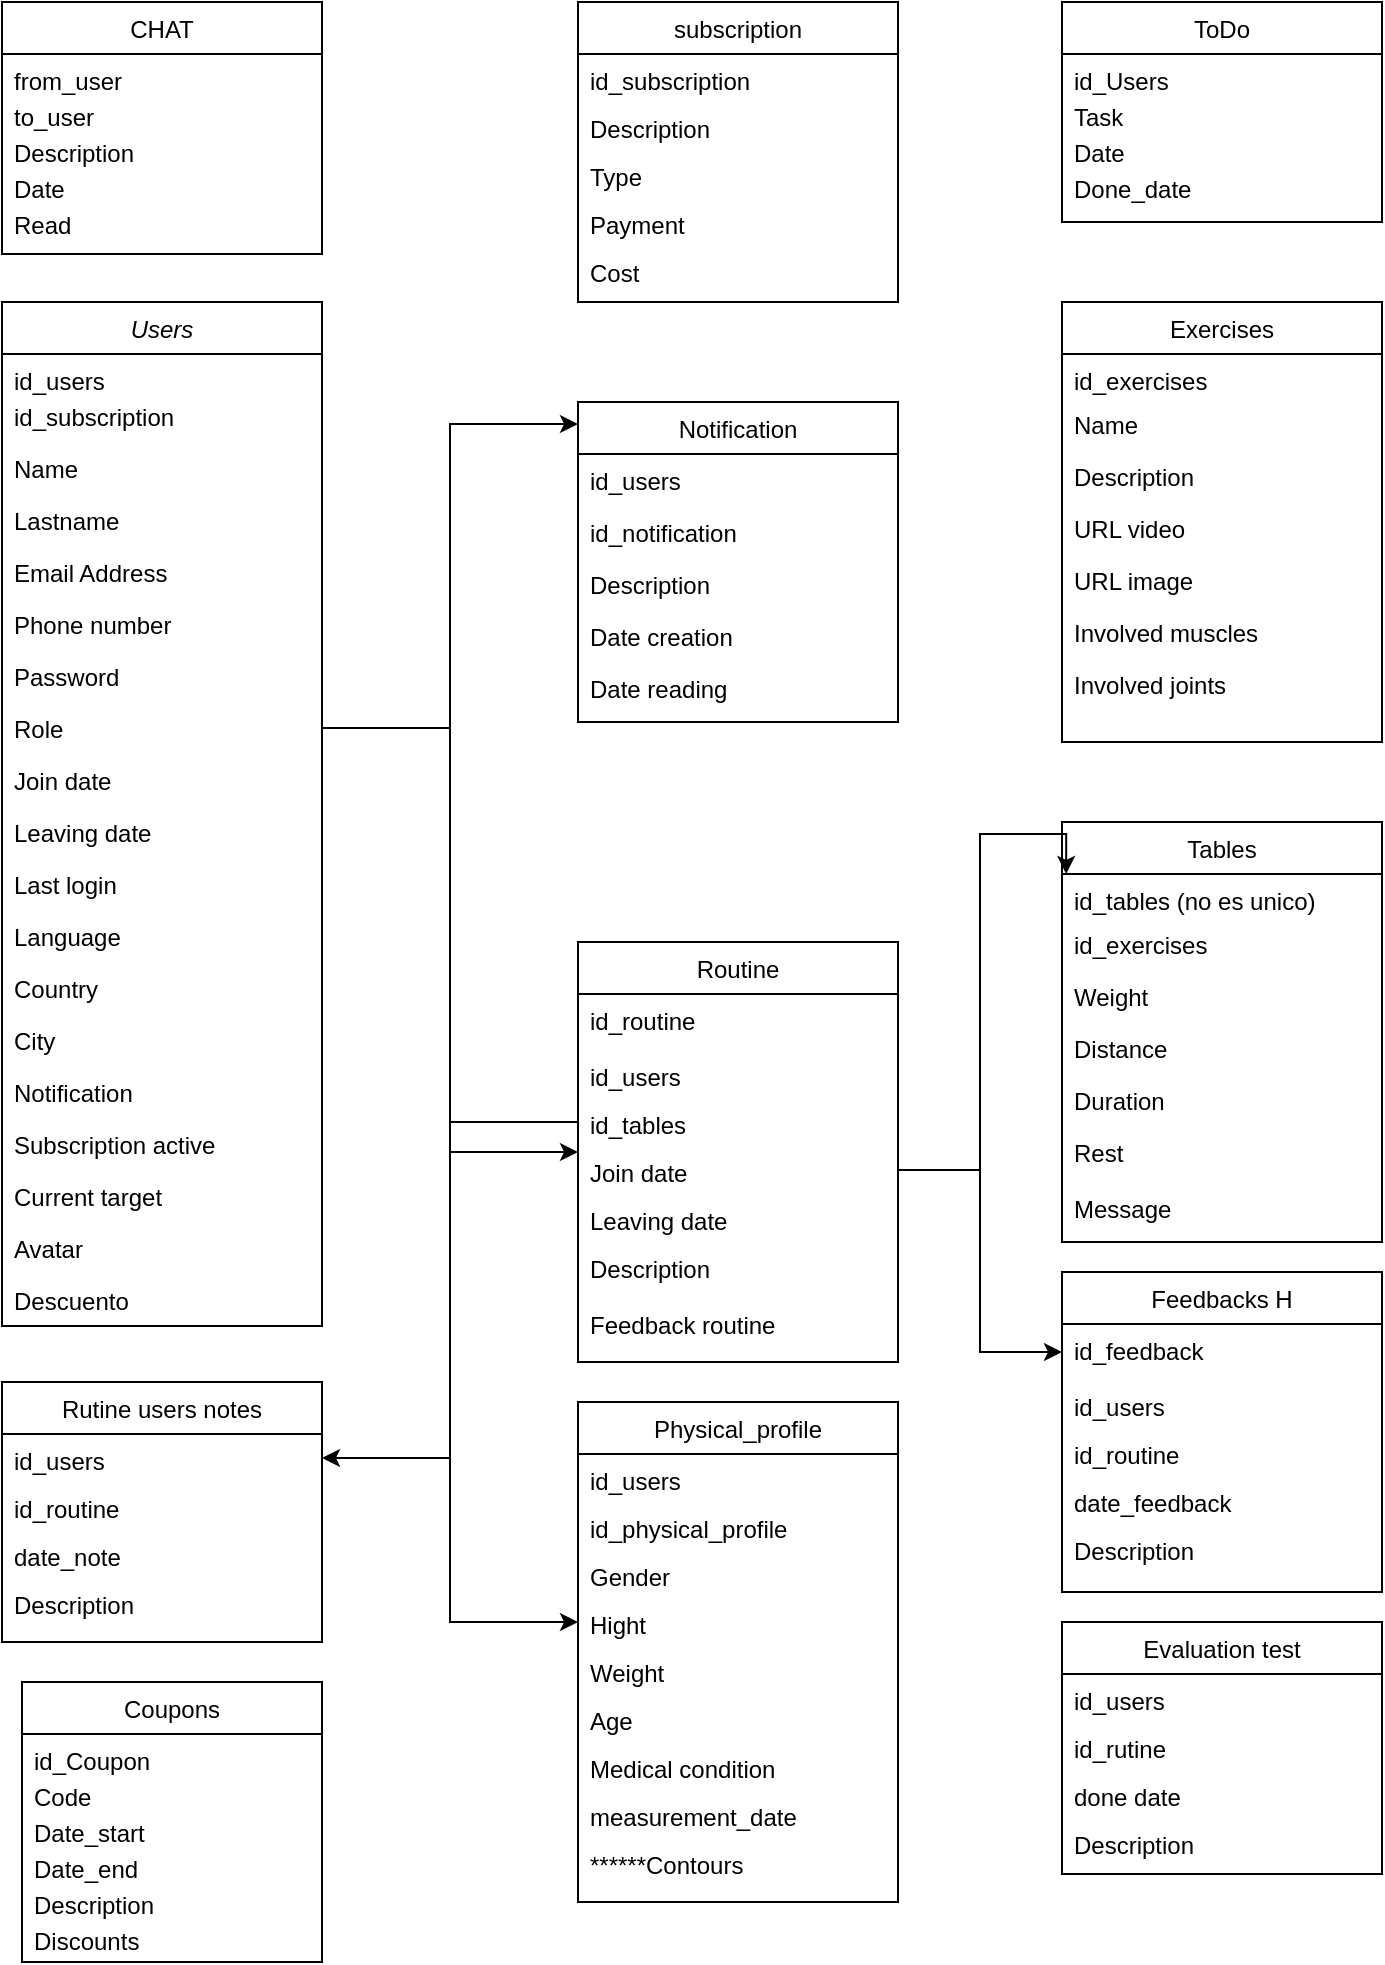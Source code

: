 <mxfile version="21.5.0" type="github">
  <diagram id="C5RBs43oDa-KdzZeNtuy" name="Page-1">
    <mxGraphModel dx="1235" dy="708" grid="1" gridSize="10" guides="1" tooltips="1" connect="1" arrows="1" fold="1" page="1" pageScale="1" pageWidth="827" pageHeight="1169" math="0" shadow="0">
      <root>
        <mxCell id="WIyWlLk6GJQsqaUBKTNV-0" />
        <mxCell id="WIyWlLk6GJQsqaUBKTNV-1" parent="WIyWlLk6GJQsqaUBKTNV-0" />
        <mxCell id="zkfFHV4jXpPFQw0GAbJ--0" value="Users" style="swimlane;fontStyle=2;align=center;verticalAlign=top;childLayout=stackLayout;horizontal=1;startSize=26;horizontalStack=0;resizeParent=1;resizeLast=0;collapsible=1;marginBottom=0;rounded=0;shadow=0;strokeWidth=1;" parent="WIyWlLk6GJQsqaUBKTNV-1" vertex="1">
          <mxGeometry x="60" y="180" width="160" height="512" as="geometry">
            <mxRectangle x="230" y="140" width="160" height="26" as="alternateBounds" />
          </mxGeometry>
        </mxCell>
        <mxCell id="e5BtcsWPOi4VYvRs_lGN-6" value="id_users" style="text;align=left;verticalAlign=top;spacingLeft=4;spacingRight=4;overflow=hidden;rotatable=0;points=[[0,0.5],[1,0.5]];portConstraint=eastwest;" parent="zkfFHV4jXpPFQw0GAbJ--0" vertex="1">
          <mxGeometry y="26" width="160" height="18" as="geometry" />
        </mxCell>
        <mxCell id="e5BtcsWPOi4VYvRs_lGN-13" value="id_subscription" style="text;align=left;verticalAlign=top;spacingLeft=4;spacingRight=4;overflow=hidden;rotatable=0;points=[[0,0.5],[1,0.5]];portConstraint=eastwest;" parent="zkfFHV4jXpPFQw0GAbJ--0" vertex="1">
          <mxGeometry y="44" width="160" height="26" as="geometry" />
        </mxCell>
        <mxCell id="zkfFHV4jXpPFQw0GAbJ--1" value="Name" style="text;align=left;verticalAlign=top;spacingLeft=4;spacingRight=4;overflow=hidden;rotatable=0;points=[[0,0.5],[1,0.5]];portConstraint=eastwest;" parent="zkfFHV4jXpPFQw0GAbJ--0" vertex="1">
          <mxGeometry y="70" width="160" height="26" as="geometry" />
        </mxCell>
        <mxCell id="zkfFHV4jXpPFQw0GAbJ--2" value="Lastname" style="text;align=left;verticalAlign=top;spacingLeft=4;spacingRight=4;overflow=hidden;rotatable=0;points=[[0,0.5],[1,0.5]];portConstraint=eastwest;rounded=0;shadow=0;html=0;" parent="zkfFHV4jXpPFQw0GAbJ--0" vertex="1">
          <mxGeometry y="96" width="160" height="26" as="geometry" />
        </mxCell>
        <mxCell id="zkfFHV4jXpPFQw0GAbJ--3" value="Email Address" style="text;align=left;verticalAlign=top;spacingLeft=4;spacingRight=4;overflow=hidden;rotatable=0;points=[[0,0.5],[1,0.5]];portConstraint=eastwest;rounded=0;shadow=0;html=0;" parent="zkfFHV4jXpPFQw0GAbJ--0" vertex="1">
          <mxGeometry y="122" width="160" height="26" as="geometry" />
        </mxCell>
        <mxCell id="zkfFHV4jXpPFQw0GAbJ--5" value="Phone number" style="text;align=left;verticalAlign=top;spacingLeft=4;spacingRight=4;overflow=hidden;rotatable=0;points=[[0,0.5],[1,0.5]];portConstraint=eastwest;" parent="zkfFHV4jXpPFQw0GAbJ--0" vertex="1">
          <mxGeometry y="148" width="160" height="26" as="geometry" />
        </mxCell>
        <mxCell id="e5BtcsWPOi4VYvRs_lGN-0" value="Password" style="text;align=left;verticalAlign=top;spacingLeft=4;spacingRight=4;overflow=hidden;rotatable=0;points=[[0,0.5],[1,0.5]];portConstraint=eastwest;" parent="zkfFHV4jXpPFQw0GAbJ--0" vertex="1">
          <mxGeometry y="174" width="160" height="26" as="geometry" />
        </mxCell>
        <mxCell id="e5BtcsWPOi4VYvRs_lGN-1" value="Role" style="text;align=left;verticalAlign=top;spacingLeft=4;spacingRight=4;overflow=hidden;rotatable=0;points=[[0,0.5],[1,0.5]];portConstraint=eastwest;" parent="zkfFHV4jXpPFQw0GAbJ--0" vertex="1">
          <mxGeometry y="200" width="160" height="26" as="geometry" />
        </mxCell>
        <mxCell id="e5BtcsWPOi4VYvRs_lGN-2" value="Join date" style="text;align=left;verticalAlign=top;spacingLeft=4;spacingRight=4;overflow=hidden;rotatable=0;points=[[0,0.5],[1,0.5]];portConstraint=eastwest;" parent="zkfFHV4jXpPFQw0GAbJ--0" vertex="1">
          <mxGeometry y="226" width="160" height="26" as="geometry" />
        </mxCell>
        <mxCell id="e5BtcsWPOi4VYvRs_lGN-3" value="Leaving date" style="text;align=left;verticalAlign=top;spacingLeft=4;spacingRight=4;overflow=hidden;rotatable=0;points=[[0,0.5],[1,0.5]];portConstraint=eastwest;" parent="zkfFHV4jXpPFQw0GAbJ--0" vertex="1">
          <mxGeometry y="252" width="160" height="26" as="geometry" />
        </mxCell>
        <mxCell id="e5BtcsWPOi4VYvRs_lGN-7" value="Last login" style="text;align=left;verticalAlign=top;spacingLeft=4;spacingRight=4;overflow=hidden;rotatable=0;points=[[0,0.5],[1,0.5]];portConstraint=eastwest;" parent="zkfFHV4jXpPFQw0GAbJ--0" vertex="1">
          <mxGeometry y="278" width="160" height="26" as="geometry" />
        </mxCell>
        <mxCell id="e5BtcsWPOi4VYvRs_lGN-8" value="Language" style="text;align=left;verticalAlign=top;spacingLeft=4;spacingRight=4;overflow=hidden;rotatable=0;points=[[0,0.5],[1,0.5]];portConstraint=eastwest;" parent="zkfFHV4jXpPFQw0GAbJ--0" vertex="1">
          <mxGeometry y="304" width="160" height="26" as="geometry" />
        </mxCell>
        <mxCell id="e5BtcsWPOi4VYvRs_lGN-9" value="Country" style="text;align=left;verticalAlign=top;spacingLeft=4;spacingRight=4;overflow=hidden;rotatable=0;points=[[0,0.5],[1,0.5]];portConstraint=eastwest;" parent="zkfFHV4jXpPFQw0GAbJ--0" vertex="1">
          <mxGeometry y="330" width="160" height="26" as="geometry" />
        </mxCell>
        <mxCell id="e5BtcsWPOi4VYvRs_lGN-10" value="City" style="text;align=left;verticalAlign=top;spacingLeft=4;spacingRight=4;overflow=hidden;rotatable=0;points=[[0,0.5],[1,0.5]];portConstraint=eastwest;" parent="zkfFHV4jXpPFQw0GAbJ--0" vertex="1">
          <mxGeometry y="356" width="160" height="26" as="geometry" />
        </mxCell>
        <mxCell id="e5BtcsWPOi4VYvRs_lGN-11" value="Notification" style="text;align=left;verticalAlign=top;spacingLeft=4;spacingRight=4;overflow=hidden;rotatable=0;points=[[0,0.5],[1,0.5]];portConstraint=eastwest;" parent="zkfFHV4jXpPFQw0GAbJ--0" vertex="1">
          <mxGeometry y="382" width="160" height="26" as="geometry" />
        </mxCell>
        <mxCell id="e5BtcsWPOi4VYvRs_lGN-25" value="Subscription active" style="text;align=left;verticalAlign=top;spacingLeft=4;spacingRight=4;overflow=hidden;rotatable=0;points=[[0,0.5],[1,0.5]];portConstraint=eastwest;" parent="zkfFHV4jXpPFQw0GAbJ--0" vertex="1">
          <mxGeometry y="408" width="160" height="26" as="geometry" />
        </mxCell>
        <mxCell id="e5BtcsWPOi4VYvRs_lGN-65" value="Current target" style="text;align=left;verticalAlign=top;spacingLeft=4;spacingRight=4;overflow=hidden;rotatable=0;points=[[0,0.5],[1,0.5]];portConstraint=eastwest;" parent="zkfFHV4jXpPFQw0GAbJ--0" vertex="1">
          <mxGeometry y="434" width="160" height="26" as="geometry" />
        </mxCell>
        <mxCell id="h6KpYBcm1l3YhVfB6UMz-25" value="Avatar" style="text;align=left;verticalAlign=top;spacingLeft=4;spacingRight=4;overflow=hidden;rotatable=0;points=[[0,0.5],[1,0.5]];portConstraint=eastwest;" parent="zkfFHV4jXpPFQw0GAbJ--0" vertex="1">
          <mxGeometry y="460" width="160" height="26" as="geometry" />
        </mxCell>
        <mxCell id="fWXhhuIdikymEo7S85Rh-11" value="Descuento" style="text;align=left;verticalAlign=top;spacingLeft=4;spacingRight=4;overflow=hidden;rotatable=0;points=[[0,0.5],[1,0.5]];portConstraint=eastwest;" vertex="1" parent="zkfFHV4jXpPFQw0GAbJ--0">
          <mxGeometry y="486" width="160" height="26" as="geometry" />
        </mxCell>
        <mxCell id="zkfFHV4jXpPFQw0GAbJ--6" value="Exercises" style="swimlane;fontStyle=0;align=center;verticalAlign=top;childLayout=stackLayout;horizontal=1;startSize=26;horizontalStack=0;resizeParent=1;resizeLast=0;collapsible=1;marginBottom=0;rounded=0;shadow=0;strokeWidth=1;" parent="WIyWlLk6GJQsqaUBKTNV-1" vertex="1">
          <mxGeometry x="590" y="180" width="160" height="220" as="geometry">
            <mxRectangle x="130" y="380" width="160" height="26" as="alternateBounds" />
          </mxGeometry>
        </mxCell>
        <mxCell id="zkfFHV4jXpPFQw0GAbJ--7" value="id_exercises" style="text;align=left;verticalAlign=top;spacingLeft=4;spacingRight=4;overflow=hidden;rotatable=0;points=[[0,0.5],[1,0.5]];portConstraint=eastwest;" parent="zkfFHV4jXpPFQw0GAbJ--6" vertex="1">
          <mxGeometry y="26" width="160" height="22" as="geometry" />
        </mxCell>
        <mxCell id="zkfFHV4jXpPFQw0GAbJ--8" value="Name" style="text;align=left;verticalAlign=top;spacingLeft=4;spacingRight=4;overflow=hidden;rotatable=0;points=[[0,0.5],[1,0.5]];portConstraint=eastwest;rounded=0;shadow=0;html=0;" parent="zkfFHV4jXpPFQw0GAbJ--6" vertex="1">
          <mxGeometry y="48" width="160" height="26" as="geometry" />
        </mxCell>
        <mxCell id="zkfFHV4jXpPFQw0GAbJ--10" value="Description" style="text;align=left;verticalAlign=top;spacingLeft=4;spacingRight=4;overflow=hidden;rotatable=0;points=[[0,0.5],[1,0.5]];portConstraint=eastwest;fontStyle=0;strokeWidth=0;strokeColor=none;" parent="zkfFHV4jXpPFQw0GAbJ--6" vertex="1">
          <mxGeometry y="74" width="160" height="26" as="geometry" />
        </mxCell>
        <mxCell id="e5BtcsWPOi4VYvRs_lGN-26" value="URL video" style="text;align=left;verticalAlign=top;spacingLeft=4;spacingRight=4;overflow=hidden;rotatable=0;points=[[0,0.5],[1,0.5]];portConstraint=eastwest;fontStyle=0;strokeColor=none;" parent="zkfFHV4jXpPFQw0GAbJ--6" vertex="1">
          <mxGeometry y="100" width="160" height="26" as="geometry" />
        </mxCell>
        <mxCell id="zkfFHV4jXpPFQw0GAbJ--11" value="URL image" style="text;align=left;verticalAlign=top;spacingLeft=4;spacingRight=4;overflow=hidden;rotatable=0;points=[[0,0.5],[1,0.5]];portConstraint=eastwest;" parent="zkfFHV4jXpPFQw0GAbJ--6" vertex="1">
          <mxGeometry y="126" width="160" height="26" as="geometry" />
        </mxCell>
        <mxCell id="e5BtcsWPOi4VYvRs_lGN-27" value="Involved muscles" style="text;align=left;verticalAlign=top;spacingLeft=4;spacingRight=4;overflow=hidden;rotatable=0;points=[[0,0.5],[1,0.5]];portConstraint=eastwest;" parent="zkfFHV4jXpPFQw0GAbJ--6" vertex="1">
          <mxGeometry y="152" width="160" height="26" as="geometry" />
        </mxCell>
        <mxCell id="e5BtcsWPOi4VYvRs_lGN-28" value="Involved joints" style="text;align=left;verticalAlign=top;spacingLeft=4;spacingRight=4;overflow=hidden;rotatable=0;points=[[0,0.5],[1,0.5]];portConstraint=eastwest;" parent="zkfFHV4jXpPFQw0GAbJ--6" vertex="1">
          <mxGeometry y="178" width="160" height="26" as="geometry" />
        </mxCell>
        <mxCell id="zkfFHV4jXpPFQw0GAbJ--13" value="subscription" style="swimlane;fontStyle=0;align=center;verticalAlign=top;childLayout=stackLayout;horizontal=1;startSize=26;horizontalStack=0;resizeParent=1;resizeLast=0;collapsible=1;marginBottom=0;rounded=0;shadow=0;strokeWidth=1;" parent="WIyWlLk6GJQsqaUBKTNV-1" vertex="1">
          <mxGeometry x="348" y="30" width="160" height="150" as="geometry">
            <mxRectangle x="340" y="380" width="170" height="26" as="alternateBounds" />
          </mxGeometry>
        </mxCell>
        <mxCell id="zkfFHV4jXpPFQw0GAbJ--14" value="id_subscription" style="text;align=left;verticalAlign=top;spacingLeft=4;spacingRight=4;overflow=hidden;rotatable=0;points=[[0,0.5],[1,0.5]];portConstraint=eastwest;" parent="zkfFHV4jXpPFQw0GAbJ--13" vertex="1">
          <mxGeometry y="26" width="160" height="24" as="geometry" />
        </mxCell>
        <mxCell id="e5BtcsWPOi4VYvRs_lGN-15" value="Description" style="text;align=left;verticalAlign=top;spacingLeft=4;spacingRight=4;overflow=hidden;rotatable=0;points=[[0,0.5],[1,0.5]];portConstraint=eastwest;" parent="zkfFHV4jXpPFQw0GAbJ--13" vertex="1">
          <mxGeometry y="50" width="160" height="24" as="geometry" />
        </mxCell>
        <mxCell id="e5BtcsWPOi4VYvRs_lGN-21" value="Type" style="text;align=left;verticalAlign=top;spacingLeft=4;spacingRight=4;overflow=hidden;rotatable=0;points=[[0,0.5],[1,0.5]];portConstraint=eastwest;" parent="zkfFHV4jXpPFQw0GAbJ--13" vertex="1">
          <mxGeometry y="74" width="160" height="24" as="geometry" />
        </mxCell>
        <mxCell id="e5BtcsWPOi4VYvRs_lGN-22" value="Payment" style="text;align=left;verticalAlign=top;spacingLeft=4;spacingRight=4;overflow=hidden;rotatable=0;points=[[0,0.5],[1,0.5]];portConstraint=eastwest;" parent="zkfFHV4jXpPFQw0GAbJ--13" vertex="1">
          <mxGeometry y="98" width="160" height="24" as="geometry" />
        </mxCell>
        <mxCell id="e5BtcsWPOi4VYvRs_lGN-23" value="Cost" style="text;align=left;verticalAlign=top;spacingLeft=4;spacingRight=4;overflow=hidden;rotatable=0;points=[[0,0.5],[1,0.5]];portConstraint=eastwest;" parent="zkfFHV4jXpPFQw0GAbJ--13" vertex="1">
          <mxGeometry y="122" width="160" height="24" as="geometry" />
        </mxCell>
        <mxCell id="zkfFHV4jXpPFQw0GAbJ--17" value="Notification" style="swimlane;fontStyle=0;align=center;verticalAlign=top;childLayout=stackLayout;horizontal=1;startSize=26;horizontalStack=0;resizeParent=1;resizeLast=0;collapsible=1;marginBottom=0;rounded=0;shadow=0;strokeWidth=1;" parent="WIyWlLk6GJQsqaUBKTNV-1" vertex="1">
          <mxGeometry x="348" y="230" width="160" height="160" as="geometry">
            <mxRectangle x="550" y="140" width="160" height="26" as="alternateBounds" />
          </mxGeometry>
        </mxCell>
        <mxCell id="zkfFHV4jXpPFQw0GAbJ--18" value="id_users" style="text;align=left;verticalAlign=top;spacingLeft=4;spacingRight=4;overflow=hidden;rotatable=0;points=[[0,0.5],[1,0.5]];portConstraint=eastwest;" parent="zkfFHV4jXpPFQw0GAbJ--17" vertex="1">
          <mxGeometry y="26" width="160" height="26" as="geometry" />
        </mxCell>
        <mxCell id="zkfFHV4jXpPFQw0GAbJ--19" value="id_notification" style="text;align=left;verticalAlign=top;spacingLeft=4;spacingRight=4;overflow=hidden;rotatable=0;points=[[0,0.5],[1,0.5]];portConstraint=eastwest;rounded=0;shadow=0;html=0;" parent="zkfFHV4jXpPFQw0GAbJ--17" vertex="1">
          <mxGeometry y="52" width="160" height="26" as="geometry" />
        </mxCell>
        <mxCell id="zkfFHV4jXpPFQw0GAbJ--20" value="Description" style="text;align=left;verticalAlign=top;spacingLeft=4;spacingRight=4;overflow=hidden;rotatable=0;points=[[0,0.5],[1,0.5]];portConstraint=eastwest;rounded=0;shadow=0;html=0;" parent="zkfFHV4jXpPFQw0GAbJ--17" vertex="1">
          <mxGeometry y="78" width="160" height="26" as="geometry" />
        </mxCell>
        <mxCell id="zkfFHV4jXpPFQw0GAbJ--22" value="Date creation" style="text;align=left;verticalAlign=top;spacingLeft=4;spacingRight=4;overflow=hidden;rotatable=0;points=[[0,0.5],[1,0.5]];portConstraint=eastwest;rounded=0;shadow=0;html=0;" parent="zkfFHV4jXpPFQw0GAbJ--17" vertex="1">
          <mxGeometry y="104" width="160" height="26" as="geometry" />
        </mxCell>
        <mxCell id="zkfFHV4jXpPFQw0GAbJ--24" value="Date reading" style="text;align=left;verticalAlign=top;spacingLeft=4;spacingRight=4;overflow=hidden;rotatable=0;points=[[0,0.5],[1,0.5]];portConstraint=eastwest;" parent="zkfFHV4jXpPFQw0GAbJ--17" vertex="1">
          <mxGeometry y="130" width="160" height="26" as="geometry" />
        </mxCell>
        <mxCell id="e5BtcsWPOi4VYvRs_lGN-12" style="edgeStyle=orthogonalEdgeStyle;rounded=0;orthogonalLoop=1;jettySize=auto;html=1;entryX=0;entryY=0.069;entryDx=0;entryDy=0;entryPerimeter=0;" parent="WIyWlLk6GJQsqaUBKTNV-1" source="e5BtcsWPOi4VYvRs_lGN-1" target="zkfFHV4jXpPFQw0GAbJ--17" edge="1">
          <mxGeometry relative="1" as="geometry" />
        </mxCell>
        <mxCell id="e5BtcsWPOi4VYvRs_lGN-29" value="Tables" style="swimlane;fontStyle=0;align=center;verticalAlign=top;childLayout=stackLayout;horizontal=1;startSize=26;horizontalStack=0;resizeParent=1;resizeLast=0;collapsible=1;marginBottom=0;rounded=0;shadow=0;strokeWidth=1;" parent="WIyWlLk6GJQsqaUBKTNV-1" vertex="1">
          <mxGeometry x="590" y="440" width="160" height="210" as="geometry">
            <mxRectangle x="130" y="380" width="160" height="26" as="alternateBounds" />
          </mxGeometry>
        </mxCell>
        <mxCell id="e5BtcsWPOi4VYvRs_lGN-30" value="id_tables (no es unico)" style="text;align=left;verticalAlign=top;spacingLeft=4;spacingRight=4;overflow=hidden;rotatable=0;points=[[0,0.5],[1,0.5]];portConstraint=eastwest;" parent="e5BtcsWPOi4VYvRs_lGN-29" vertex="1">
          <mxGeometry y="26" width="160" height="22" as="geometry" />
        </mxCell>
        <mxCell id="e5BtcsWPOi4VYvRs_lGN-31" value="id_exercises" style="text;align=left;verticalAlign=top;spacingLeft=4;spacingRight=4;overflow=hidden;rotatable=0;points=[[0,0.5],[1,0.5]];portConstraint=eastwest;rounded=0;shadow=0;html=0;" parent="e5BtcsWPOi4VYvRs_lGN-29" vertex="1">
          <mxGeometry y="48" width="160" height="26" as="geometry" />
        </mxCell>
        <mxCell id="e5BtcsWPOi4VYvRs_lGN-32" value="Weight" style="text;align=left;verticalAlign=top;spacingLeft=4;spacingRight=4;overflow=hidden;rotatable=0;points=[[0,0.5],[1,0.5]];portConstraint=eastwest;fontStyle=0;strokeWidth=0;strokeColor=none;" parent="e5BtcsWPOi4VYvRs_lGN-29" vertex="1">
          <mxGeometry y="74" width="160" height="26" as="geometry" />
        </mxCell>
        <mxCell id="e5BtcsWPOi4VYvRs_lGN-76" value="Distance" style="text;align=left;verticalAlign=top;spacingLeft=4;spacingRight=4;overflow=hidden;rotatable=0;points=[[0,0.5],[1,0.5]];portConstraint=eastwest;fontStyle=0;strokeColor=none;" parent="e5BtcsWPOi4VYvRs_lGN-29" vertex="1">
          <mxGeometry y="100" width="160" height="26" as="geometry" />
        </mxCell>
        <mxCell id="e5BtcsWPOi4VYvRs_lGN-33" value="Duration" style="text;align=left;verticalAlign=top;spacingLeft=4;spacingRight=4;overflow=hidden;rotatable=0;points=[[0,0.5],[1,0.5]];portConstraint=eastwest;fontStyle=0;strokeColor=none;" parent="e5BtcsWPOi4VYvRs_lGN-29" vertex="1">
          <mxGeometry y="126" width="160" height="26" as="geometry" />
        </mxCell>
        <mxCell id="e5BtcsWPOi4VYvRs_lGN-47" value="Rest" style="text;align=left;verticalAlign=top;spacingLeft=4;spacingRight=4;overflow=hidden;rotatable=0;points=[[0,0.5],[1,0.5]];portConstraint=eastwest;fontStyle=0;strokeColor=none;" parent="e5BtcsWPOi4VYvRs_lGN-29" vertex="1">
          <mxGeometry y="152" width="160" height="28" as="geometry" />
        </mxCell>
        <mxCell id="h6KpYBcm1l3YhVfB6UMz-24" value="Message" style="text;align=left;verticalAlign=top;spacingLeft=4;spacingRight=4;overflow=hidden;rotatable=0;points=[[0,0.5],[1,0.5]];portConstraint=eastwest;fontStyle=0;strokeColor=none;" parent="e5BtcsWPOi4VYvRs_lGN-29" vertex="1">
          <mxGeometry y="180" width="160" height="28" as="geometry" />
        </mxCell>
        <mxCell id="e5BtcsWPOi4VYvRs_lGN-37" value="Routine" style="swimlane;fontStyle=0;align=center;verticalAlign=top;childLayout=stackLayout;horizontal=1;startSize=26;horizontalStack=0;resizeParent=1;resizeLast=0;collapsible=1;marginBottom=0;rounded=0;shadow=0;strokeWidth=1;" parent="WIyWlLk6GJQsqaUBKTNV-1" vertex="1">
          <mxGeometry x="348" y="500" width="160" height="210" as="geometry">
            <mxRectangle x="340" y="380" width="170" height="26" as="alternateBounds" />
          </mxGeometry>
        </mxCell>
        <mxCell id="h6KpYBcm1l3YhVfB6UMz-8" value="id_routine" style="text;align=left;verticalAlign=top;spacingLeft=4;spacingRight=4;overflow=hidden;rotatable=0;points=[[0,0.5],[1,0.5]];portConstraint=eastwest;" parent="e5BtcsWPOi4VYvRs_lGN-37" vertex="1">
          <mxGeometry y="26" width="160" height="28" as="geometry" />
        </mxCell>
        <mxCell id="e5BtcsWPOi4VYvRs_lGN-38" value="id_users" style="text;align=left;verticalAlign=top;spacingLeft=4;spacingRight=4;overflow=hidden;rotatable=0;points=[[0,0.5],[1,0.5]];portConstraint=eastwest;" parent="e5BtcsWPOi4VYvRs_lGN-37" vertex="1">
          <mxGeometry y="54" width="160" height="24" as="geometry" />
        </mxCell>
        <mxCell id="e5BtcsWPOi4VYvRs_lGN-39" value="id_tables" style="text;align=left;verticalAlign=top;spacingLeft=4;spacingRight=4;overflow=hidden;rotatable=0;points=[[0,0.5],[1,0.5]];portConstraint=eastwest;" parent="e5BtcsWPOi4VYvRs_lGN-37" vertex="1">
          <mxGeometry y="78" width="160" height="24" as="geometry" />
        </mxCell>
        <mxCell id="e5BtcsWPOi4VYvRs_lGN-43" value="Join date" style="text;align=left;verticalAlign=top;spacingLeft=4;spacingRight=4;overflow=hidden;rotatable=0;points=[[0,0.5],[1,0.5]];portConstraint=eastwest;" parent="e5BtcsWPOi4VYvRs_lGN-37" vertex="1">
          <mxGeometry y="102" width="160" height="24" as="geometry" />
        </mxCell>
        <mxCell id="e5BtcsWPOi4VYvRs_lGN-44" value="Leaving date" style="text;align=left;verticalAlign=top;spacingLeft=4;spacingRight=4;overflow=hidden;rotatable=0;points=[[0,0.5],[1,0.5]];portConstraint=eastwest;" parent="e5BtcsWPOi4VYvRs_lGN-37" vertex="1">
          <mxGeometry y="126" width="160" height="24" as="geometry" />
        </mxCell>
        <mxCell id="e5BtcsWPOi4VYvRs_lGN-64" value="Description" style="text;align=left;verticalAlign=top;spacingLeft=4;spacingRight=4;overflow=hidden;rotatable=0;points=[[0,0.5],[1,0.5]];portConstraint=eastwest;" parent="e5BtcsWPOi4VYvRs_lGN-37" vertex="1">
          <mxGeometry y="150" width="160" height="28" as="geometry" />
        </mxCell>
        <mxCell id="h6KpYBcm1l3YhVfB6UMz-11" value="Feedback routine" style="text;align=left;verticalAlign=top;spacingLeft=4;spacingRight=4;overflow=hidden;rotatable=0;points=[[0,0.5],[1,0.5]];portConstraint=eastwest;" parent="e5BtcsWPOi4VYvRs_lGN-37" vertex="1">
          <mxGeometry y="178" width="160" height="28" as="geometry" />
        </mxCell>
        <mxCell id="e5BtcsWPOi4VYvRs_lGN-45" style="edgeStyle=orthogonalEdgeStyle;rounded=0;orthogonalLoop=1;jettySize=auto;html=1;entryX=0;entryY=0.5;entryDx=0;entryDy=0;" parent="WIyWlLk6GJQsqaUBKTNV-1" source="e5BtcsWPOi4VYvRs_lGN-1" target="e5BtcsWPOi4VYvRs_lGN-37" edge="1">
          <mxGeometry relative="1" as="geometry" />
        </mxCell>
        <mxCell id="e5BtcsWPOi4VYvRs_lGN-46" style="edgeStyle=orthogonalEdgeStyle;rounded=0;orthogonalLoop=1;jettySize=auto;html=1;exitX=1;exitY=0.5;exitDx=0;exitDy=0;entryX=0.013;entryY=0;entryDx=0;entryDy=0;entryPerimeter=0;" parent="WIyWlLk6GJQsqaUBKTNV-1" source="e5BtcsWPOi4VYvRs_lGN-43" target="e5BtcsWPOi4VYvRs_lGN-30" edge="1">
          <mxGeometry relative="1" as="geometry" />
        </mxCell>
        <mxCell id="e5BtcsWPOi4VYvRs_lGN-49" value="Physical_profile" style="swimlane;fontStyle=0;align=center;verticalAlign=top;childLayout=stackLayout;horizontal=1;startSize=26;horizontalStack=0;resizeParent=1;resizeLast=0;collapsible=1;marginBottom=0;rounded=0;shadow=0;strokeWidth=1;" parent="WIyWlLk6GJQsqaUBKTNV-1" vertex="1">
          <mxGeometry x="348" y="730" width="160" height="250" as="geometry">
            <mxRectangle x="340" y="380" width="170" height="26" as="alternateBounds" />
          </mxGeometry>
        </mxCell>
        <mxCell id="e5BtcsWPOi4VYvRs_lGN-51" value="id_users" style="text;align=left;verticalAlign=top;spacingLeft=4;spacingRight=4;overflow=hidden;rotatable=0;points=[[0,0.5],[1,0.5]];portConstraint=eastwest;" parent="e5BtcsWPOi4VYvRs_lGN-49" vertex="1">
          <mxGeometry y="26" width="160" height="24" as="geometry" />
        </mxCell>
        <mxCell id="e5BtcsWPOi4VYvRs_lGN-66" value="id_physical_profile" style="text;align=left;verticalAlign=top;spacingLeft=4;spacingRight=4;overflow=hidden;rotatable=0;points=[[0,0.5],[1,0.5]];portConstraint=eastwest;" parent="e5BtcsWPOi4VYvRs_lGN-49" vertex="1">
          <mxGeometry y="50" width="160" height="24" as="geometry" />
        </mxCell>
        <mxCell id="e5BtcsWPOi4VYvRs_lGN-52" value="Gender" style="text;align=left;verticalAlign=top;spacingLeft=4;spacingRight=4;overflow=hidden;rotatable=0;points=[[0,0.5],[1,0.5]];portConstraint=eastwest;" parent="e5BtcsWPOi4VYvRs_lGN-49" vertex="1">
          <mxGeometry y="74" width="160" height="24" as="geometry" />
        </mxCell>
        <mxCell id="e5BtcsWPOi4VYvRs_lGN-53" value="Hight" style="text;align=left;verticalAlign=top;spacingLeft=4;spacingRight=4;overflow=hidden;rotatable=0;points=[[0,0.5],[1,0.5]];portConstraint=eastwest;" parent="e5BtcsWPOi4VYvRs_lGN-49" vertex="1">
          <mxGeometry y="98" width="160" height="24" as="geometry" />
        </mxCell>
        <mxCell id="e5BtcsWPOi4VYvRs_lGN-54" value="Weight" style="text;align=left;verticalAlign=top;spacingLeft=4;spacingRight=4;overflow=hidden;rotatable=0;points=[[0,0.5],[1,0.5]];portConstraint=eastwest;" parent="e5BtcsWPOi4VYvRs_lGN-49" vertex="1">
          <mxGeometry y="122" width="160" height="24" as="geometry" />
        </mxCell>
        <mxCell id="e5BtcsWPOi4VYvRs_lGN-57" value="Age" style="text;align=left;verticalAlign=top;spacingLeft=4;spacingRight=4;overflow=hidden;rotatable=0;points=[[0,0.5],[1,0.5]];portConstraint=eastwest;" parent="e5BtcsWPOi4VYvRs_lGN-49" vertex="1">
          <mxGeometry y="146" width="160" height="24" as="geometry" />
        </mxCell>
        <mxCell id="e5BtcsWPOi4VYvRs_lGN-67" value="Medical condition" style="text;align=left;verticalAlign=top;spacingLeft=4;spacingRight=4;overflow=hidden;rotatable=0;points=[[0,0.5],[1,0.5]];portConstraint=eastwest;" parent="e5BtcsWPOi4VYvRs_lGN-49" vertex="1">
          <mxGeometry y="170" width="160" height="24" as="geometry" />
        </mxCell>
        <mxCell id="e5BtcsWPOi4VYvRs_lGN-68" value="measurement_date" style="text;align=left;verticalAlign=top;spacingLeft=4;spacingRight=4;overflow=hidden;rotatable=0;points=[[0,0.5],[1,0.5]];portConstraint=eastwest;" parent="e5BtcsWPOi4VYvRs_lGN-49" vertex="1">
          <mxGeometry y="194" width="160" height="24" as="geometry" />
        </mxCell>
        <mxCell id="e5BtcsWPOi4VYvRs_lGN-69" value="******Contours" style="text;align=left;verticalAlign=top;spacingLeft=4;spacingRight=4;overflow=hidden;rotatable=0;points=[[0,0.5],[1,0.5]];portConstraint=eastwest;" parent="e5BtcsWPOi4VYvRs_lGN-49" vertex="1">
          <mxGeometry y="218" width="160" height="24" as="geometry" />
        </mxCell>
        <mxCell id="e5BtcsWPOi4VYvRs_lGN-56" style="edgeStyle=orthogonalEdgeStyle;rounded=0;orthogonalLoop=1;jettySize=auto;html=1;entryX=0;entryY=0.5;entryDx=0;entryDy=0;" parent="WIyWlLk6GJQsqaUBKTNV-1" source="e5BtcsWPOi4VYvRs_lGN-1" target="e5BtcsWPOi4VYvRs_lGN-53" edge="1">
          <mxGeometry relative="1" as="geometry">
            <mxPoint x="170" y="820" as="targetPoint" />
          </mxGeometry>
        </mxCell>
        <mxCell id="h6KpYBcm1l3YhVfB6UMz-0" value="Evaluation test" style="swimlane;fontStyle=0;align=center;verticalAlign=top;childLayout=stackLayout;horizontal=1;startSize=26;horizontalStack=0;resizeParent=1;resizeLast=0;collapsible=1;marginBottom=0;rounded=0;shadow=0;strokeWidth=1;" parent="WIyWlLk6GJQsqaUBKTNV-1" vertex="1">
          <mxGeometry x="590" y="840" width="160" height="126" as="geometry">
            <mxRectangle x="340" y="380" width="170" height="26" as="alternateBounds" />
          </mxGeometry>
        </mxCell>
        <mxCell id="h6KpYBcm1l3YhVfB6UMz-1" value="id_users" style="text;align=left;verticalAlign=top;spacingLeft=4;spacingRight=4;overflow=hidden;rotatable=0;points=[[0,0.5],[1,0.5]];portConstraint=eastwest;" parent="h6KpYBcm1l3YhVfB6UMz-0" vertex="1">
          <mxGeometry y="26" width="160" height="24" as="geometry" />
        </mxCell>
        <mxCell id="h6KpYBcm1l3YhVfB6UMz-2" value="id_rutine" style="text;align=left;verticalAlign=top;spacingLeft=4;spacingRight=4;overflow=hidden;rotatable=0;points=[[0,0.5],[1,0.5]];portConstraint=eastwest;" parent="h6KpYBcm1l3YhVfB6UMz-0" vertex="1">
          <mxGeometry y="50" width="160" height="24" as="geometry" />
        </mxCell>
        <mxCell id="h6KpYBcm1l3YhVfB6UMz-3" value="done date" style="text;align=left;verticalAlign=top;spacingLeft=4;spacingRight=4;overflow=hidden;rotatable=0;points=[[0,0.5],[1,0.5]];portConstraint=eastwest;" parent="h6KpYBcm1l3YhVfB6UMz-0" vertex="1">
          <mxGeometry y="74" width="160" height="24" as="geometry" />
        </mxCell>
        <mxCell id="h6KpYBcm1l3YhVfB6UMz-5" value="Description" style="text;align=left;verticalAlign=top;spacingLeft=4;spacingRight=4;overflow=hidden;rotatable=0;points=[[0,0.5],[1,0.5]];portConstraint=eastwest;" parent="h6KpYBcm1l3YhVfB6UMz-0" vertex="1">
          <mxGeometry y="98" width="160" height="28" as="geometry" />
        </mxCell>
        <mxCell id="h6KpYBcm1l3YhVfB6UMz-12" value="Feedbacks H" style="swimlane;fontStyle=0;align=center;verticalAlign=top;childLayout=stackLayout;horizontal=1;startSize=26;horizontalStack=0;resizeParent=1;resizeLast=0;collapsible=1;marginBottom=0;rounded=0;shadow=0;strokeWidth=1;" parent="WIyWlLk6GJQsqaUBKTNV-1" vertex="1">
          <mxGeometry x="590" y="665" width="160" height="160" as="geometry">
            <mxRectangle x="340" y="380" width="170" height="26" as="alternateBounds" />
          </mxGeometry>
        </mxCell>
        <mxCell id="h6KpYBcm1l3YhVfB6UMz-17" value="id_feedback" style="text;align=left;verticalAlign=top;spacingLeft=4;spacingRight=4;overflow=hidden;rotatable=0;points=[[0,0.5],[1,0.5]];portConstraint=eastwest;" parent="h6KpYBcm1l3YhVfB6UMz-12" vertex="1">
          <mxGeometry y="26" width="160" height="28" as="geometry" />
        </mxCell>
        <mxCell id="h6KpYBcm1l3YhVfB6UMz-13" value="id_users" style="text;align=left;verticalAlign=top;spacingLeft=4;spacingRight=4;overflow=hidden;rotatable=0;points=[[0,0.5],[1,0.5]];portConstraint=eastwest;" parent="h6KpYBcm1l3YhVfB6UMz-12" vertex="1">
          <mxGeometry y="54" width="160" height="24" as="geometry" />
        </mxCell>
        <mxCell id="h6KpYBcm1l3YhVfB6UMz-14" value="id_routine" style="text;align=left;verticalAlign=top;spacingLeft=4;spacingRight=4;overflow=hidden;rotatable=0;points=[[0,0.5],[1,0.5]];portConstraint=eastwest;" parent="h6KpYBcm1l3YhVfB6UMz-12" vertex="1">
          <mxGeometry y="78" width="160" height="24" as="geometry" />
        </mxCell>
        <mxCell id="h6KpYBcm1l3YhVfB6UMz-15" value="date_feedback" style="text;align=left;verticalAlign=top;spacingLeft=4;spacingRight=4;overflow=hidden;rotatable=0;points=[[0,0.5],[1,0.5]];portConstraint=eastwest;" parent="h6KpYBcm1l3YhVfB6UMz-12" vertex="1">
          <mxGeometry y="102" width="160" height="24" as="geometry" />
        </mxCell>
        <mxCell id="h6KpYBcm1l3YhVfB6UMz-16" value="Description" style="text;align=left;verticalAlign=top;spacingLeft=4;spacingRight=4;overflow=hidden;rotatable=0;points=[[0,0.5],[1,0.5]];portConstraint=eastwest;" parent="h6KpYBcm1l3YhVfB6UMz-12" vertex="1">
          <mxGeometry y="126" width="160" height="28" as="geometry" />
        </mxCell>
        <mxCell id="h6KpYBcm1l3YhVfB6UMz-18" value="Rutine users notes" style="swimlane;fontStyle=0;align=center;verticalAlign=top;childLayout=stackLayout;horizontal=1;startSize=26;horizontalStack=0;resizeParent=1;resizeLast=0;collapsible=1;marginBottom=0;rounded=0;shadow=0;strokeWidth=1;" parent="WIyWlLk6GJQsqaUBKTNV-1" vertex="1">
          <mxGeometry x="60" y="720" width="160" height="130" as="geometry">
            <mxRectangle x="340" y="380" width="170" height="26" as="alternateBounds" />
          </mxGeometry>
        </mxCell>
        <mxCell id="h6KpYBcm1l3YhVfB6UMz-20" value="id_users" style="text;align=left;verticalAlign=top;spacingLeft=4;spacingRight=4;overflow=hidden;rotatable=0;points=[[0,0.5],[1,0.5]];portConstraint=eastwest;" parent="h6KpYBcm1l3YhVfB6UMz-18" vertex="1">
          <mxGeometry y="26" width="160" height="24" as="geometry" />
        </mxCell>
        <mxCell id="h6KpYBcm1l3YhVfB6UMz-21" value="id_routine" style="text;align=left;verticalAlign=top;spacingLeft=4;spacingRight=4;overflow=hidden;rotatable=0;points=[[0,0.5],[1,0.5]];portConstraint=eastwest;" parent="h6KpYBcm1l3YhVfB6UMz-18" vertex="1">
          <mxGeometry y="50" width="160" height="24" as="geometry" />
        </mxCell>
        <mxCell id="h6KpYBcm1l3YhVfB6UMz-22" value="date_note" style="text;align=left;verticalAlign=top;spacingLeft=4;spacingRight=4;overflow=hidden;rotatable=0;points=[[0,0.5],[1,0.5]];portConstraint=eastwest;" parent="h6KpYBcm1l3YhVfB6UMz-18" vertex="1">
          <mxGeometry y="74" width="160" height="24" as="geometry" />
        </mxCell>
        <mxCell id="h6KpYBcm1l3YhVfB6UMz-23" value="Description" style="text;align=left;verticalAlign=top;spacingLeft=4;spacingRight=4;overflow=hidden;rotatable=0;points=[[0,0.5],[1,0.5]];portConstraint=eastwest;" parent="h6KpYBcm1l3YhVfB6UMz-18" vertex="1">
          <mxGeometry y="98" width="160" height="28" as="geometry" />
        </mxCell>
        <mxCell id="h6KpYBcm1l3YhVfB6UMz-26" style="edgeStyle=orthogonalEdgeStyle;rounded=0;orthogonalLoop=1;jettySize=auto;html=1;exitX=1;exitY=0.5;exitDx=0;exitDy=0;entryX=0;entryY=0.5;entryDx=0;entryDy=0;" parent="WIyWlLk6GJQsqaUBKTNV-1" source="e5BtcsWPOi4VYvRs_lGN-43" target="h6KpYBcm1l3YhVfB6UMz-17" edge="1">
          <mxGeometry relative="1" as="geometry" />
        </mxCell>
        <mxCell id="h6KpYBcm1l3YhVfB6UMz-27" style="edgeStyle=orthogonalEdgeStyle;rounded=0;orthogonalLoop=1;jettySize=auto;html=1;exitX=0;exitY=0.5;exitDx=0;exitDy=0;entryX=1;entryY=0.5;entryDx=0;entryDy=0;" parent="WIyWlLk6GJQsqaUBKTNV-1" source="e5BtcsWPOi4VYvRs_lGN-39" target="h6KpYBcm1l3YhVfB6UMz-20" edge="1">
          <mxGeometry relative="1" as="geometry" />
        </mxCell>
        <mxCell id="h6KpYBcm1l3YhVfB6UMz-29" value="CHAT" style="swimlane;fontStyle=0;align=center;verticalAlign=top;childLayout=stackLayout;horizontal=1;startSize=26;horizontalStack=0;resizeParent=1;resizeLast=0;collapsible=1;marginBottom=0;rounded=0;shadow=0;strokeWidth=1;" parent="WIyWlLk6GJQsqaUBKTNV-1" vertex="1">
          <mxGeometry x="60" y="30" width="160" height="126" as="geometry">
            <mxRectangle x="340" y="380" width="170" height="26" as="alternateBounds" />
          </mxGeometry>
        </mxCell>
        <mxCell id="fWXhhuIdikymEo7S85Rh-0" value="from_user" style="text;align=left;verticalAlign=top;spacingLeft=4;spacingRight=4;overflow=hidden;rotatable=0;points=[[0,0.5],[1,0.5]];portConstraint=eastwest;" vertex="1" parent="h6KpYBcm1l3YhVfB6UMz-29">
          <mxGeometry y="26" width="160" height="18" as="geometry" />
        </mxCell>
        <mxCell id="fWXhhuIdikymEo7S85Rh-1" value="to_user" style="text;align=left;verticalAlign=top;spacingLeft=4;spacingRight=4;overflow=hidden;rotatable=0;points=[[0,0.5],[1,0.5]];portConstraint=eastwest;" vertex="1" parent="h6KpYBcm1l3YhVfB6UMz-29">
          <mxGeometry y="44" width="160" height="18" as="geometry" />
        </mxCell>
        <mxCell id="fWXhhuIdikymEo7S85Rh-2" value="Description" style="text;align=left;verticalAlign=top;spacingLeft=4;spacingRight=4;overflow=hidden;rotatable=0;points=[[0,0.5],[1,0.5]];portConstraint=eastwest;" vertex="1" parent="h6KpYBcm1l3YhVfB6UMz-29">
          <mxGeometry y="62" width="160" height="18" as="geometry" />
        </mxCell>
        <mxCell id="fWXhhuIdikymEo7S85Rh-3" value="Date" style="text;align=left;verticalAlign=top;spacingLeft=4;spacingRight=4;overflow=hidden;rotatable=0;points=[[0,0.5],[1,0.5]];portConstraint=eastwest;" vertex="1" parent="h6KpYBcm1l3YhVfB6UMz-29">
          <mxGeometry y="80" width="160" height="18" as="geometry" />
        </mxCell>
        <mxCell id="fWXhhuIdikymEo7S85Rh-4" value="Read" style="text;align=left;verticalAlign=top;spacingLeft=4;spacingRight=4;overflow=hidden;rotatable=0;points=[[0,0.5],[1,0.5]];portConstraint=eastwest;" vertex="1" parent="h6KpYBcm1l3YhVfB6UMz-29">
          <mxGeometry y="98" width="160" height="18" as="geometry" />
        </mxCell>
        <mxCell id="fWXhhuIdikymEo7S85Rh-5" value="ToDo" style="swimlane;fontStyle=0;align=center;verticalAlign=top;childLayout=stackLayout;horizontal=1;startSize=26;horizontalStack=0;resizeParent=1;resizeLast=0;collapsible=1;marginBottom=0;rounded=0;shadow=0;strokeWidth=1;" vertex="1" parent="WIyWlLk6GJQsqaUBKTNV-1">
          <mxGeometry x="590" y="30" width="160" height="110" as="geometry">
            <mxRectangle x="340" y="380" width="170" height="26" as="alternateBounds" />
          </mxGeometry>
        </mxCell>
        <mxCell id="fWXhhuIdikymEo7S85Rh-6" value="id_Users" style="text;align=left;verticalAlign=top;spacingLeft=4;spacingRight=4;overflow=hidden;rotatable=0;points=[[0,0.5],[1,0.5]];portConstraint=eastwest;" vertex="1" parent="fWXhhuIdikymEo7S85Rh-5">
          <mxGeometry y="26" width="160" height="18" as="geometry" />
        </mxCell>
        <mxCell id="fWXhhuIdikymEo7S85Rh-7" value="Task" style="text;align=left;verticalAlign=top;spacingLeft=4;spacingRight=4;overflow=hidden;rotatable=0;points=[[0,0.5],[1,0.5]];portConstraint=eastwest;" vertex="1" parent="fWXhhuIdikymEo7S85Rh-5">
          <mxGeometry y="44" width="160" height="18" as="geometry" />
        </mxCell>
        <mxCell id="fWXhhuIdikymEo7S85Rh-8" value="Date" style="text;align=left;verticalAlign=top;spacingLeft=4;spacingRight=4;overflow=hidden;rotatable=0;points=[[0,0.5],[1,0.5]];portConstraint=eastwest;" vertex="1" parent="fWXhhuIdikymEo7S85Rh-5">
          <mxGeometry y="62" width="160" height="18" as="geometry" />
        </mxCell>
        <mxCell id="fWXhhuIdikymEo7S85Rh-9" value="Done_date" style="text;align=left;verticalAlign=top;spacingLeft=4;spacingRight=4;overflow=hidden;rotatable=0;points=[[0,0.5],[1,0.5]];portConstraint=eastwest;" vertex="1" parent="fWXhhuIdikymEo7S85Rh-5">
          <mxGeometry y="80" width="160" height="18" as="geometry" />
        </mxCell>
        <mxCell id="fWXhhuIdikymEo7S85Rh-12" value="Coupons" style="swimlane;fontStyle=0;align=center;verticalAlign=top;childLayout=stackLayout;horizontal=1;startSize=26;horizontalStack=0;resizeParent=1;resizeLast=0;collapsible=1;marginBottom=0;rounded=0;shadow=0;strokeWidth=1;" vertex="1" parent="WIyWlLk6GJQsqaUBKTNV-1">
          <mxGeometry x="70" y="870" width="150" height="140" as="geometry">
            <mxRectangle x="340" y="380" width="170" height="26" as="alternateBounds" />
          </mxGeometry>
        </mxCell>
        <mxCell id="fWXhhuIdikymEo7S85Rh-13" value="id_Coupon" style="text;align=left;verticalAlign=top;spacingLeft=4;spacingRight=4;overflow=hidden;rotatable=0;points=[[0,0.5],[1,0.5]];portConstraint=eastwest;" vertex="1" parent="fWXhhuIdikymEo7S85Rh-12">
          <mxGeometry y="26" width="150" height="18" as="geometry" />
        </mxCell>
        <mxCell id="fWXhhuIdikymEo7S85Rh-14" value="Code" style="text;align=left;verticalAlign=top;spacingLeft=4;spacingRight=4;overflow=hidden;rotatable=0;points=[[0,0.5],[1,0.5]];portConstraint=eastwest;" vertex="1" parent="fWXhhuIdikymEo7S85Rh-12">
          <mxGeometry y="44" width="150" height="18" as="geometry" />
        </mxCell>
        <mxCell id="fWXhhuIdikymEo7S85Rh-15" value="Date_start" style="text;align=left;verticalAlign=top;spacingLeft=4;spacingRight=4;overflow=hidden;rotatable=0;points=[[0,0.5],[1,0.5]];portConstraint=eastwest;" vertex="1" parent="fWXhhuIdikymEo7S85Rh-12">
          <mxGeometry y="62" width="150" height="18" as="geometry" />
        </mxCell>
        <mxCell id="fWXhhuIdikymEo7S85Rh-16" value="Date_end" style="text;align=left;verticalAlign=top;spacingLeft=4;spacingRight=4;overflow=hidden;rotatable=0;points=[[0,0.5],[1,0.5]];portConstraint=eastwest;" vertex="1" parent="fWXhhuIdikymEo7S85Rh-12">
          <mxGeometry y="80" width="150" height="18" as="geometry" />
        </mxCell>
        <mxCell id="fWXhhuIdikymEo7S85Rh-18" value="Description" style="text;align=left;verticalAlign=top;spacingLeft=4;spacingRight=4;overflow=hidden;rotatable=0;points=[[0,0.5],[1,0.5]];portConstraint=eastwest;" vertex="1" parent="fWXhhuIdikymEo7S85Rh-12">
          <mxGeometry y="98" width="150" height="18" as="geometry" />
        </mxCell>
        <mxCell id="fWXhhuIdikymEo7S85Rh-19" value="Discounts" style="text;align=left;verticalAlign=top;spacingLeft=4;spacingRight=4;overflow=hidden;rotatable=0;points=[[0,0.5],[1,0.5]];portConstraint=eastwest;" vertex="1" parent="fWXhhuIdikymEo7S85Rh-12">
          <mxGeometry y="116" width="150" height="18" as="geometry" />
        </mxCell>
      </root>
    </mxGraphModel>
  </diagram>
</mxfile>
